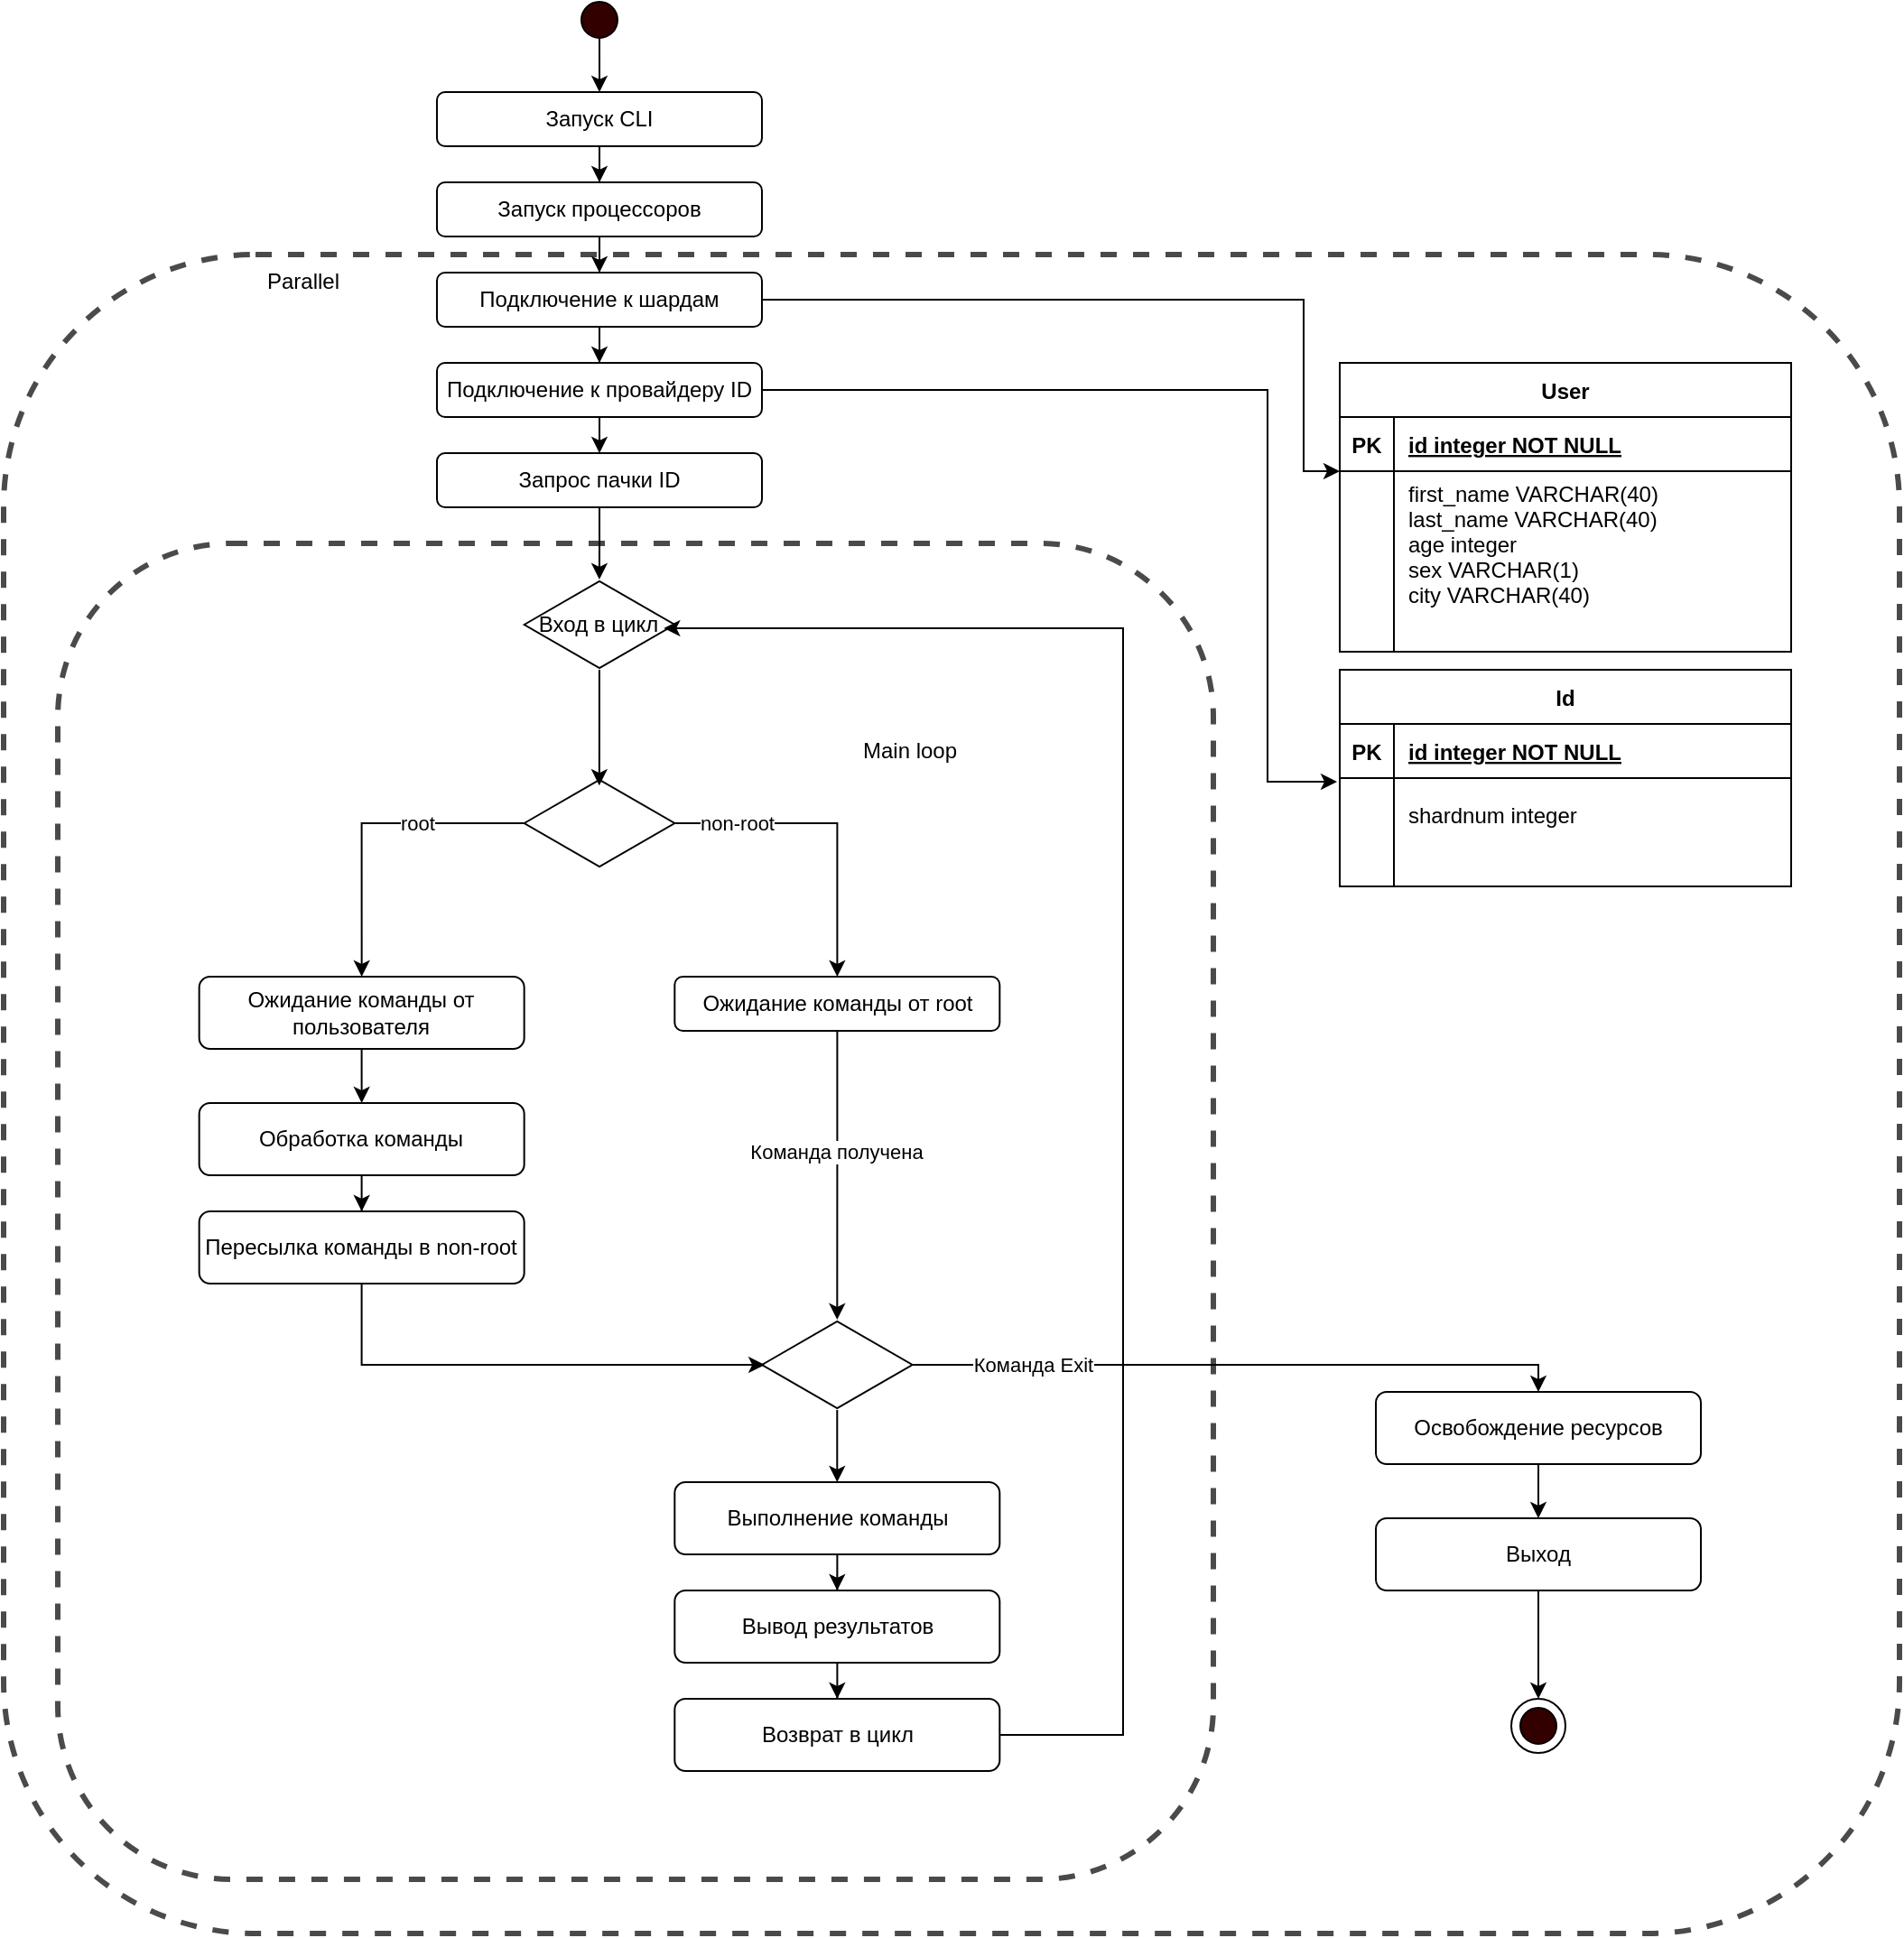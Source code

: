 <mxfile version="26.0.4">
  <diagram id="R2lEEEUBdFMjLlhIrx00" name="Page-1">
    <mxGraphModel dx="1422" dy="1418" grid="1" gridSize="10" guides="1" tooltips="1" connect="1" arrows="1" fold="1" page="1" pageScale="1" pageWidth="850" pageHeight="1100" math="0" shadow="0" extFonts="Permanent Marker^https://fonts.googleapis.com/css?family=Permanent+Marker">
      <root>
        <mxCell id="0" />
        <mxCell id="1" parent="0" />
        <mxCell id="qHsrdiLQJ5oVwHGukiHc-57" value="" style="rounded=1;whiteSpace=wrap;html=1;fillColor=none;dashed=1;strokeWidth=3;strokeColor=#4A4A4A;" vertex="1" parent="1">
          <mxGeometry x="-70" y="170" width="640" height="740" as="geometry" />
        </mxCell>
        <mxCell id="qHsrdiLQJ5oVwHGukiHc-58" value="" style="rounded=1;whiteSpace=wrap;html=1;fillColor=none;dashed=1;strokeWidth=3;strokeColor=#4A4A4A;" vertex="1" parent="1">
          <mxGeometry x="-100" y="10" width="1050" height="930" as="geometry" />
        </mxCell>
        <mxCell id="C-vyLk0tnHw3VtMMgP7b-2" value="User" style="shape=table;startSize=30;container=1;collapsible=1;childLayout=tableLayout;fixedRows=1;rowLines=0;fontStyle=1;align=center;resizeLast=1;" parent="1" vertex="1">
          <mxGeometry x="640" y="70" width="250" height="160" as="geometry" />
        </mxCell>
        <mxCell id="C-vyLk0tnHw3VtMMgP7b-3" value="" style="shape=partialRectangle;collapsible=0;dropTarget=0;pointerEvents=0;fillColor=none;points=[[0,0.5],[1,0.5]];portConstraint=eastwest;top=0;left=0;right=0;bottom=1;" parent="C-vyLk0tnHw3VtMMgP7b-2" vertex="1">
          <mxGeometry y="30" width="250" height="30" as="geometry" />
        </mxCell>
        <mxCell id="C-vyLk0tnHw3VtMMgP7b-4" value="PK" style="shape=partialRectangle;overflow=hidden;connectable=0;fillColor=none;top=0;left=0;bottom=0;right=0;fontStyle=1;" parent="C-vyLk0tnHw3VtMMgP7b-3" vertex="1">
          <mxGeometry width="30" height="30" as="geometry">
            <mxRectangle width="30" height="30" as="alternateBounds" />
          </mxGeometry>
        </mxCell>
        <mxCell id="C-vyLk0tnHw3VtMMgP7b-5" value="id integer NOT NULL " style="shape=partialRectangle;overflow=hidden;connectable=0;fillColor=none;top=0;left=0;bottom=0;right=0;align=left;spacingLeft=6;fontStyle=5;" parent="C-vyLk0tnHw3VtMMgP7b-3" vertex="1">
          <mxGeometry x="30" width="220" height="30" as="geometry">
            <mxRectangle width="220" height="30" as="alternateBounds" />
          </mxGeometry>
        </mxCell>
        <mxCell id="C-vyLk0tnHw3VtMMgP7b-6" value="" style="shape=partialRectangle;collapsible=0;dropTarget=0;pointerEvents=0;fillColor=none;points=[[0,0.5],[1,0.5]];portConstraint=eastwest;top=0;left=0;right=0;bottom=0;" parent="C-vyLk0tnHw3VtMMgP7b-2" vertex="1">
          <mxGeometry y="60" width="250" height="80" as="geometry" />
        </mxCell>
        <mxCell id="C-vyLk0tnHw3VtMMgP7b-7" value="" style="shape=partialRectangle;overflow=hidden;connectable=0;fillColor=none;top=0;left=0;bottom=0;right=0;" parent="C-vyLk0tnHw3VtMMgP7b-6" vertex="1">
          <mxGeometry width="30" height="80" as="geometry">
            <mxRectangle width="30" height="80" as="alternateBounds" />
          </mxGeometry>
        </mxCell>
        <mxCell id="C-vyLk0tnHw3VtMMgP7b-8" value="first_name VARCHAR(40)&#xa;last_name VARCHAR(40)&#xa;age integer&#xa;sex VARCHAR(1)&#xa;city VARCHAR(40)" style="shape=partialRectangle;overflow=hidden;connectable=0;fillColor=none;top=0;left=0;bottom=0;right=0;align=left;spacingLeft=6;" parent="C-vyLk0tnHw3VtMMgP7b-6" vertex="1">
          <mxGeometry x="30" width="220" height="80" as="geometry">
            <mxRectangle width="220" height="80" as="alternateBounds" />
          </mxGeometry>
        </mxCell>
        <mxCell id="C-vyLk0tnHw3VtMMgP7b-9" value="" style="shape=partialRectangle;collapsible=0;dropTarget=0;pointerEvents=0;fillColor=none;points=[[0,0.5],[1,0.5]];portConstraint=eastwest;top=0;left=0;right=0;bottom=0;" parent="C-vyLk0tnHw3VtMMgP7b-2" vertex="1">
          <mxGeometry y="140" width="250" height="20" as="geometry" />
        </mxCell>
        <mxCell id="C-vyLk0tnHw3VtMMgP7b-10" value="" style="shape=partialRectangle;overflow=hidden;connectable=0;fillColor=none;top=0;left=0;bottom=0;right=0;" parent="C-vyLk0tnHw3VtMMgP7b-9" vertex="1">
          <mxGeometry width="30" height="20" as="geometry">
            <mxRectangle width="30" height="20" as="alternateBounds" />
          </mxGeometry>
        </mxCell>
        <mxCell id="C-vyLk0tnHw3VtMMgP7b-11" value="" style="shape=partialRectangle;overflow=hidden;connectable=0;fillColor=none;top=0;left=0;bottom=0;right=0;align=left;spacingLeft=6;" parent="C-vyLk0tnHw3VtMMgP7b-9" vertex="1">
          <mxGeometry x="30" width="220" height="20" as="geometry">
            <mxRectangle width="220" height="20" as="alternateBounds" />
          </mxGeometry>
        </mxCell>
        <mxCell id="qHsrdiLQJ5oVwHGukiHc-2" value="Id" style="shape=table;startSize=30;container=1;collapsible=1;childLayout=tableLayout;fixedRows=1;rowLines=0;fontStyle=1;align=center;resizeLast=1;" vertex="1" parent="1">
          <mxGeometry x="640" y="240" width="250" height="120" as="geometry" />
        </mxCell>
        <mxCell id="qHsrdiLQJ5oVwHGukiHc-3" value="" style="shape=partialRectangle;collapsible=0;dropTarget=0;pointerEvents=0;fillColor=none;points=[[0,0.5],[1,0.5]];portConstraint=eastwest;top=0;left=0;right=0;bottom=1;" vertex="1" parent="qHsrdiLQJ5oVwHGukiHc-2">
          <mxGeometry y="30" width="250" height="30" as="geometry" />
        </mxCell>
        <mxCell id="qHsrdiLQJ5oVwHGukiHc-4" value="PK" style="shape=partialRectangle;overflow=hidden;connectable=0;fillColor=none;top=0;left=0;bottom=0;right=0;fontStyle=1;" vertex="1" parent="qHsrdiLQJ5oVwHGukiHc-3">
          <mxGeometry width="30" height="30" as="geometry">
            <mxRectangle width="30" height="30" as="alternateBounds" />
          </mxGeometry>
        </mxCell>
        <mxCell id="qHsrdiLQJ5oVwHGukiHc-5" value="id integer NOT NULL " style="shape=partialRectangle;overflow=hidden;connectable=0;fillColor=none;top=0;left=0;bottom=0;right=0;align=left;spacingLeft=6;fontStyle=5;" vertex="1" parent="qHsrdiLQJ5oVwHGukiHc-3">
          <mxGeometry x="30" width="220" height="30" as="geometry">
            <mxRectangle width="220" height="30" as="alternateBounds" />
          </mxGeometry>
        </mxCell>
        <mxCell id="qHsrdiLQJ5oVwHGukiHc-6" value="" style="shape=partialRectangle;collapsible=0;dropTarget=0;pointerEvents=0;fillColor=none;points=[[0,0.5],[1,0.5]];portConstraint=eastwest;top=0;left=0;right=0;bottom=0;" vertex="1" parent="qHsrdiLQJ5oVwHGukiHc-2">
          <mxGeometry y="60" width="250" height="40" as="geometry" />
        </mxCell>
        <mxCell id="qHsrdiLQJ5oVwHGukiHc-7" value="" style="shape=partialRectangle;overflow=hidden;connectable=0;fillColor=none;top=0;left=0;bottom=0;right=0;" vertex="1" parent="qHsrdiLQJ5oVwHGukiHc-6">
          <mxGeometry width="30" height="40" as="geometry">
            <mxRectangle width="30" height="40" as="alternateBounds" />
          </mxGeometry>
        </mxCell>
        <mxCell id="qHsrdiLQJ5oVwHGukiHc-8" value="shardnum integer" style="shape=partialRectangle;overflow=hidden;connectable=0;fillColor=none;top=0;left=0;bottom=0;right=0;align=left;spacingLeft=6;" vertex="1" parent="qHsrdiLQJ5oVwHGukiHc-6">
          <mxGeometry x="30" width="220" height="40" as="geometry">
            <mxRectangle width="220" height="40" as="alternateBounds" />
          </mxGeometry>
        </mxCell>
        <mxCell id="qHsrdiLQJ5oVwHGukiHc-9" value="" style="shape=partialRectangle;collapsible=0;dropTarget=0;pointerEvents=0;fillColor=none;points=[[0,0.5],[1,0.5]];portConstraint=eastwest;top=0;left=0;right=0;bottom=0;" vertex="1" parent="qHsrdiLQJ5oVwHGukiHc-2">
          <mxGeometry y="100" width="250" height="20" as="geometry" />
        </mxCell>
        <mxCell id="qHsrdiLQJ5oVwHGukiHc-10" value="" style="shape=partialRectangle;overflow=hidden;connectable=0;fillColor=none;top=0;left=0;bottom=0;right=0;" vertex="1" parent="qHsrdiLQJ5oVwHGukiHc-9">
          <mxGeometry width="30" height="20" as="geometry">
            <mxRectangle width="30" height="20" as="alternateBounds" />
          </mxGeometry>
        </mxCell>
        <mxCell id="qHsrdiLQJ5oVwHGukiHc-11" value="" style="shape=partialRectangle;overflow=hidden;connectable=0;fillColor=none;top=0;left=0;bottom=0;right=0;align=left;spacingLeft=6;" vertex="1" parent="qHsrdiLQJ5oVwHGukiHc-9">
          <mxGeometry x="30" width="220" height="20" as="geometry">
            <mxRectangle width="220" height="20" as="alternateBounds" />
          </mxGeometry>
        </mxCell>
        <mxCell id="qHsrdiLQJ5oVwHGukiHc-29" style="edgeStyle=orthogonalEdgeStyle;rounded=0;orthogonalLoop=1;jettySize=auto;html=1;entryX=0.5;entryY=0;entryDx=0;entryDy=0;" edge="1" parent="1" source="qHsrdiLQJ5oVwHGukiHc-12" target="qHsrdiLQJ5oVwHGukiHc-13">
          <mxGeometry relative="1" as="geometry" />
        </mxCell>
        <mxCell id="qHsrdiLQJ5oVwHGukiHc-12" value="" style="ellipse;whiteSpace=wrap;html=1;fillColor=#330000;" vertex="1" parent="1">
          <mxGeometry x="219.99" y="-130" width="20" height="20" as="geometry" />
        </mxCell>
        <mxCell id="qHsrdiLQJ5oVwHGukiHc-30" style="edgeStyle=orthogonalEdgeStyle;rounded=0;orthogonalLoop=1;jettySize=auto;html=1;" edge="1" parent="1" source="qHsrdiLQJ5oVwHGukiHc-13" target="qHsrdiLQJ5oVwHGukiHc-14">
          <mxGeometry relative="1" as="geometry" />
        </mxCell>
        <mxCell id="qHsrdiLQJ5oVwHGukiHc-13" value="Запуск CLI" style="rounded=1;whiteSpace=wrap;html=1;" vertex="1" parent="1">
          <mxGeometry x="139.99" y="-80" width="180" height="30" as="geometry" />
        </mxCell>
        <mxCell id="qHsrdiLQJ5oVwHGukiHc-31" style="edgeStyle=orthogonalEdgeStyle;rounded=0;orthogonalLoop=1;jettySize=auto;html=1;entryX=0.5;entryY=0;entryDx=0;entryDy=0;" edge="1" parent="1" source="qHsrdiLQJ5oVwHGukiHc-14" target="qHsrdiLQJ5oVwHGukiHc-16">
          <mxGeometry relative="1" as="geometry" />
        </mxCell>
        <mxCell id="qHsrdiLQJ5oVwHGukiHc-14" value="Запуск процессоров" style="rounded=1;whiteSpace=wrap;html=1;" vertex="1" parent="1">
          <mxGeometry x="139.99" y="-30" width="180" height="30" as="geometry" />
        </mxCell>
        <mxCell id="qHsrdiLQJ5oVwHGukiHc-54" style="edgeStyle=orthogonalEdgeStyle;rounded=0;orthogonalLoop=1;jettySize=auto;html=1;" edge="1" parent="1" source="qHsrdiLQJ5oVwHGukiHc-15" target="qHsrdiLQJ5oVwHGukiHc-52">
          <mxGeometry relative="1" as="geometry" />
        </mxCell>
        <mxCell id="qHsrdiLQJ5oVwHGukiHc-15" value="Запрос пачки ID" style="rounded=1;whiteSpace=wrap;html=1;" vertex="1" parent="1">
          <mxGeometry x="140" y="120" width="180" height="30" as="geometry" />
        </mxCell>
        <mxCell id="qHsrdiLQJ5oVwHGukiHc-28" style="edgeStyle=orthogonalEdgeStyle;rounded=0;orthogonalLoop=1;jettySize=auto;html=1;entryX=0.5;entryY=0;entryDx=0;entryDy=0;" edge="1" parent="1" source="qHsrdiLQJ5oVwHGukiHc-16" target="qHsrdiLQJ5oVwHGukiHc-21">
          <mxGeometry relative="1" as="geometry" />
        </mxCell>
        <mxCell id="qHsrdiLQJ5oVwHGukiHc-62" style="edgeStyle=orthogonalEdgeStyle;rounded=0;orthogonalLoop=1;jettySize=auto;html=1;" edge="1" parent="1" source="qHsrdiLQJ5oVwHGukiHc-16" target="C-vyLk0tnHw3VtMMgP7b-6">
          <mxGeometry relative="1" as="geometry">
            <Array as="points">
              <mxPoint x="620" y="35" />
              <mxPoint x="620" y="130" />
            </Array>
          </mxGeometry>
        </mxCell>
        <mxCell id="qHsrdiLQJ5oVwHGukiHc-16" value="Подключение к шардам" style="rounded=1;whiteSpace=wrap;html=1;" vertex="1" parent="1">
          <mxGeometry x="139.99" y="20" width="180" height="30" as="geometry" />
        </mxCell>
        <mxCell id="qHsrdiLQJ5oVwHGukiHc-24" style="edgeStyle=orthogonalEdgeStyle;rounded=0;orthogonalLoop=1;jettySize=auto;html=1;entryX=0.5;entryY=0;entryDx=0;entryDy=0;" edge="1" parent="1" source="qHsrdiLQJ5oVwHGukiHc-19" target="qHsrdiLQJ5oVwHGukiHc-22">
          <mxGeometry relative="1" as="geometry">
            <Array as="points">
              <mxPoint x="98" y="325" />
            </Array>
          </mxGeometry>
        </mxCell>
        <mxCell id="qHsrdiLQJ5oVwHGukiHc-32" value="root" style="edgeLabel;html=1;align=center;verticalAlign=middle;resizable=0;points=[];" vertex="1" connectable="0" parent="qHsrdiLQJ5oVwHGukiHc-24">
          <mxGeometry x="-0.322" relative="1" as="geometry">
            <mxPoint as="offset" />
          </mxGeometry>
        </mxCell>
        <mxCell id="qHsrdiLQJ5oVwHGukiHc-25" style="edgeStyle=orthogonalEdgeStyle;rounded=0;orthogonalLoop=1;jettySize=auto;html=1;" edge="1" parent="1" source="qHsrdiLQJ5oVwHGukiHc-19" target="qHsrdiLQJ5oVwHGukiHc-23">
          <mxGeometry relative="1" as="geometry" />
        </mxCell>
        <mxCell id="qHsrdiLQJ5oVwHGukiHc-33" value="non-root" style="edgeLabel;html=1;align=center;verticalAlign=middle;resizable=0;points=[];" vertex="1" connectable="0" parent="qHsrdiLQJ5oVwHGukiHc-25">
          <mxGeometry x="-0.606" relative="1" as="geometry">
            <mxPoint as="offset" />
          </mxGeometry>
        </mxCell>
        <mxCell id="qHsrdiLQJ5oVwHGukiHc-19" value="" style="html=1;whiteSpace=wrap;aspect=fixed;shape=isoRectangle;" vertex="1" parent="1">
          <mxGeometry x="188.33" y="300" width="83.33" height="50" as="geometry" />
        </mxCell>
        <mxCell id="qHsrdiLQJ5oVwHGukiHc-27" style="edgeStyle=orthogonalEdgeStyle;rounded=0;orthogonalLoop=1;jettySize=auto;html=1;entryX=0.5;entryY=0;entryDx=0;entryDy=0;" edge="1" parent="1" source="qHsrdiLQJ5oVwHGukiHc-21">
          <mxGeometry relative="1" as="geometry">
            <mxPoint x="229.99" y="120" as="targetPoint" />
          </mxGeometry>
        </mxCell>
        <mxCell id="qHsrdiLQJ5oVwHGukiHc-21" value="Подключение к провайдеру ID" style="rounded=1;whiteSpace=wrap;html=1;" vertex="1" parent="1">
          <mxGeometry x="139.99" y="70" width="180" height="30" as="geometry" />
        </mxCell>
        <mxCell id="qHsrdiLQJ5oVwHGukiHc-35" style="edgeStyle=orthogonalEdgeStyle;rounded=0;orthogonalLoop=1;jettySize=auto;html=1;entryX=0.5;entryY=0;entryDx=0;entryDy=0;" edge="1" parent="1" source="qHsrdiLQJ5oVwHGukiHc-22" target="qHsrdiLQJ5oVwHGukiHc-34">
          <mxGeometry relative="1" as="geometry" />
        </mxCell>
        <mxCell id="qHsrdiLQJ5oVwHGukiHc-22" value="Ожидание команды от пользователя" style="rounded=1;whiteSpace=wrap;html=1;" vertex="1" parent="1">
          <mxGeometry x="8.33" y="410" width="180" height="40" as="geometry" />
        </mxCell>
        <mxCell id="qHsrdiLQJ5oVwHGukiHc-42" style="edgeStyle=orthogonalEdgeStyle;rounded=0;orthogonalLoop=1;jettySize=auto;html=1;" edge="1" parent="1" source="qHsrdiLQJ5oVwHGukiHc-23" target="qHsrdiLQJ5oVwHGukiHc-37">
          <mxGeometry relative="1" as="geometry" />
        </mxCell>
        <mxCell id="qHsrdiLQJ5oVwHGukiHc-43" value="Команда получена" style="edgeLabel;html=1;align=center;verticalAlign=middle;resizable=0;points=[];" vertex="1" connectable="0" parent="qHsrdiLQJ5oVwHGukiHc-42">
          <mxGeometry x="-0.166" y="-1" relative="1" as="geometry">
            <mxPoint as="offset" />
          </mxGeometry>
        </mxCell>
        <mxCell id="qHsrdiLQJ5oVwHGukiHc-23" value="Ожидание команды от root" style="rounded=1;whiteSpace=wrap;html=1;" vertex="1" parent="1">
          <mxGeometry x="271.66" y="410" width="180" height="30" as="geometry" />
        </mxCell>
        <mxCell id="qHsrdiLQJ5oVwHGukiHc-44" style="edgeStyle=orthogonalEdgeStyle;rounded=0;orthogonalLoop=1;jettySize=auto;html=1;entryX=0.5;entryY=0;entryDx=0;entryDy=0;" edge="1" parent="1" source="qHsrdiLQJ5oVwHGukiHc-34" target="qHsrdiLQJ5oVwHGukiHc-36">
          <mxGeometry relative="1" as="geometry" />
        </mxCell>
        <mxCell id="qHsrdiLQJ5oVwHGukiHc-34" value="Обработка команды" style="rounded=1;whiteSpace=wrap;html=1;" vertex="1" parent="1">
          <mxGeometry x="8.33" y="480" width="180" height="40" as="geometry" />
        </mxCell>
        <mxCell id="qHsrdiLQJ5oVwHGukiHc-36" value="Пересылка команды в non-root" style="rounded=1;whiteSpace=wrap;html=1;" vertex="1" parent="1">
          <mxGeometry x="8.33" y="540" width="180" height="40" as="geometry" />
        </mxCell>
        <mxCell id="qHsrdiLQJ5oVwHGukiHc-46" style="edgeStyle=orthogonalEdgeStyle;rounded=0;orthogonalLoop=1;jettySize=auto;html=1;entryX=0.5;entryY=0;entryDx=0;entryDy=0;" edge="1" parent="1" source="qHsrdiLQJ5oVwHGukiHc-37" target="qHsrdiLQJ5oVwHGukiHc-45">
          <mxGeometry relative="1" as="geometry" />
        </mxCell>
        <mxCell id="qHsrdiLQJ5oVwHGukiHc-73" style="edgeStyle=orthogonalEdgeStyle;rounded=0;orthogonalLoop=1;jettySize=auto;html=1;" edge="1" parent="1" source="qHsrdiLQJ5oVwHGukiHc-37" target="qHsrdiLQJ5oVwHGukiHc-63">
          <mxGeometry relative="1" as="geometry">
            <Array as="points">
              <mxPoint x="750" y="625" />
            </Array>
          </mxGeometry>
        </mxCell>
        <mxCell id="qHsrdiLQJ5oVwHGukiHc-74" value="Команда Exit" style="edgeLabel;html=1;align=center;verticalAlign=middle;resizable=0;points=[];" vertex="1" connectable="0" parent="qHsrdiLQJ5oVwHGukiHc-73">
          <mxGeometry x="-0.516" y="-1" relative="1" as="geometry">
            <mxPoint x="-21" y="-1" as="offset" />
          </mxGeometry>
        </mxCell>
        <mxCell id="qHsrdiLQJ5oVwHGukiHc-37" value="" style="html=1;whiteSpace=wrap;aspect=fixed;shape=isoRectangle;" vertex="1" parent="1">
          <mxGeometry x="319.99" y="600" width="83.33" height="50" as="geometry" />
        </mxCell>
        <mxCell id="qHsrdiLQJ5oVwHGukiHc-40" style="edgeStyle=orthogonalEdgeStyle;rounded=0;orthogonalLoop=1;jettySize=auto;html=1;entryX=0.019;entryY=0.5;entryDx=0;entryDy=0;entryPerimeter=0;" edge="1" parent="1" source="qHsrdiLQJ5oVwHGukiHc-36" target="qHsrdiLQJ5oVwHGukiHc-37">
          <mxGeometry relative="1" as="geometry">
            <Array as="points">
              <mxPoint x="98" y="625" />
            </Array>
          </mxGeometry>
        </mxCell>
        <mxCell id="qHsrdiLQJ5oVwHGukiHc-49" style="edgeStyle=orthogonalEdgeStyle;rounded=0;orthogonalLoop=1;jettySize=auto;html=1;entryX=0.5;entryY=0;entryDx=0;entryDy=0;" edge="1" parent="1" source="qHsrdiLQJ5oVwHGukiHc-45" target="qHsrdiLQJ5oVwHGukiHc-47">
          <mxGeometry relative="1" as="geometry" />
        </mxCell>
        <mxCell id="qHsrdiLQJ5oVwHGukiHc-45" value="Выполнение команды" style="rounded=1;whiteSpace=wrap;html=1;" vertex="1" parent="1">
          <mxGeometry x="271.66" y="690" width="180" height="40" as="geometry" />
        </mxCell>
        <mxCell id="qHsrdiLQJ5oVwHGukiHc-50" style="edgeStyle=orthogonalEdgeStyle;rounded=0;orthogonalLoop=1;jettySize=auto;html=1;" edge="1" parent="1" source="qHsrdiLQJ5oVwHGukiHc-47" target="qHsrdiLQJ5oVwHGukiHc-48">
          <mxGeometry relative="1" as="geometry" />
        </mxCell>
        <mxCell id="qHsrdiLQJ5oVwHGukiHc-47" value="Вывод результатов" style="rounded=1;whiteSpace=wrap;html=1;" vertex="1" parent="1">
          <mxGeometry x="271.66" y="750" width="180" height="40" as="geometry" />
        </mxCell>
        <mxCell id="qHsrdiLQJ5oVwHGukiHc-48" value="Возврат в цикл" style="rounded=1;whiteSpace=wrap;html=1;" vertex="1" parent="1">
          <mxGeometry x="271.66" y="810" width="180" height="40" as="geometry" />
        </mxCell>
        <mxCell id="qHsrdiLQJ5oVwHGukiHc-52" value="Вход в цикл" style="html=1;whiteSpace=wrap;aspect=fixed;shape=isoRectangle;" vertex="1" parent="1">
          <mxGeometry x="188.33" y="190" width="83.33" height="50" as="geometry" />
        </mxCell>
        <mxCell id="qHsrdiLQJ5oVwHGukiHc-55" style="edgeStyle=orthogonalEdgeStyle;rounded=0;orthogonalLoop=1;jettySize=auto;html=1;entryX=0.499;entryY=0.082;entryDx=0;entryDy=0;entryPerimeter=0;" edge="1" parent="1" source="qHsrdiLQJ5oVwHGukiHc-52" target="qHsrdiLQJ5oVwHGukiHc-19">
          <mxGeometry relative="1" as="geometry" />
        </mxCell>
        <mxCell id="qHsrdiLQJ5oVwHGukiHc-56" style="edgeStyle=orthogonalEdgeStyle;rounded=0;orthogonalLoop=1;jettySize=auto;html=1;entryX=0.928;entryY=0.539;entryDx=0;entryDy=0;entryPerimeter=0;" edge="1" parent="1" source="qHsrdiLQJ5oVwHGukiHc-48" target="qHsrdiLQJ5oVwHGukiHc-52">
          <mxGeometry relative="1" as="geometry">
            <Array as="points">
              <mxPoint x="520" y="830" />
              <mxPoint x="520" y="217" />
            </Array>
          </mxGeometry>
        </mxCell>
        <mxCell id="qHsrdiLQJ5oVwHGukiHc-59" value="Parallel" style="text;strokeColor=none;fillColor=none;align=left;verticalAlign=middle;spacingLeft=4;spacingRight=4;overflow=hidden;points=[[0,0.5],[1,0.5]];portConstraint=eastwest;rotatable=0;whiteSpace=wrap;html=1;" vertex="1" parent="1">
          <mxGeometry x="40" y="10" width="80" height="30" as="geometry" />
        </mxCell>
        <mxCell id="qHsrdiLQJ5oVwHGukiHc-60" value="Main loop" style="text;strokeColor=none;fillColor=none;align=left;verticalAlign=middle;spacingLeft=4;spacingRight=4;overflow=hidden;points=[[0,0.5],[1,0.5]];portConstraint=eastwest;rotatable=0;whiteSpace=wrap;html=1;" vertex="1" parent="1">
          <mxGeometry x="370" y="270" width="80" height="30" as="geometry" />
        </mxCell>
        <mxCell id="qHsrdiLQJ5oVwHGukiHc-61" style="edgeStyle=orthogonalEdgeStyle;rounded=0;orthogonalLoop=1;jettySize=auto;html=1;entryX=-0.006;entryY=0.05;entryDx=0;entryDy=0;entryPerimeter=0;" edge="1" parent="1" source="qHsrdiLQJ5oVwHGukiHc-21" target="qHsrdiLQJ5oVwHGukiHc-6">
          <mxGeometry relative="1" as="geometry">
            <Array as="points">
              <mxPoint x="600" y="85" />
              <mxPoint x="600" y="302" />
            </Array>
          </mxGeometry>
        </mxCell>
        <mxCell id="qHsrdiLQJ5oVwHGukiHc-72" style="edgeStyle=orthogonalEdgeStyle;rounded=0;orthogonalLoop=1;jettySize=auto;html=1;" edge="1" parent="1" source="qHsrdiLQJ5oVwHGukiHc-63" target="qHsrdiLQJ5oVwHGukiHc-64">
          <mxGeometry relative="1" as="geometry" />
        </mxCell>
        <mxCell id="qHsrdiLQJ5oVwHGukiHc-63" value="Освобождение ресурсов" style="rounded=1;whiteSpace=wrap;html=1;" vertex="1" parent="1">
          <mxGeometry x="660" y="640" width="180" height="40" as="geometry" />
        </mxCell>
        <mxCell id="qHsrdiLQJ5oVwHGukiHc-71" style="edgeStyle=orthogonalEdgeStyle;rounded=0;orthogonalLoop=1;jettySize=auto;html=1;" edge="1" parent="1" source="qHsrdiLQJ5oVwHGukiHc-64" target="qHsrdiLQJ5oVwHGukiHc-66">
          <mxGeometry relative="1" as="geometry" />
        </mxCell>
        <mxCell id="qHsrdiLQJ5oVwHGukiHc-64" value="Выход" style="rounded=1;whiteSpace=wrap;html=1;" vertex="1" parent="1">
          <mxGeometry x="660" y="710" width="180" height="40" as="geometry" />
        </mxCell>
        <mxCell id="qHsrdiLQJ5oVwHGukiHc-68" value="" style="group" vertex="1" connectable="0" parent="1">
          <mxGeometry x="735" y="810" width="30" height="30" as="geometry" />
        </mxCell>
        <mxCell id="qHsrdiLQJ5oVwHGukiHc-65" value="" style="ellipse;whiteSpace=wrap;html=1;fillColor=#330000;" vertex="1" parent="qHsrdiLQJ5oVwHGukiHc-68">
          <mxGeometry x="5" y="5" width="20" height="20" as="geometry" />
        </mxCell>
        <mxCell id="qHsrdiLQJ5oVwHGukiHc-66" value="" style="ellipse;whiteSpace=wrap;html=1;aspect=fixed;fillColor=none;" vertex="1" parent="qHsrdiLQJ5oVwHGukiHc-68">
          <mxGeometry width="30" height="30" as="geometry" />
        </mxCell>
      </root>
    </mxGraphModel>
  </diagram>
</mxfile>
